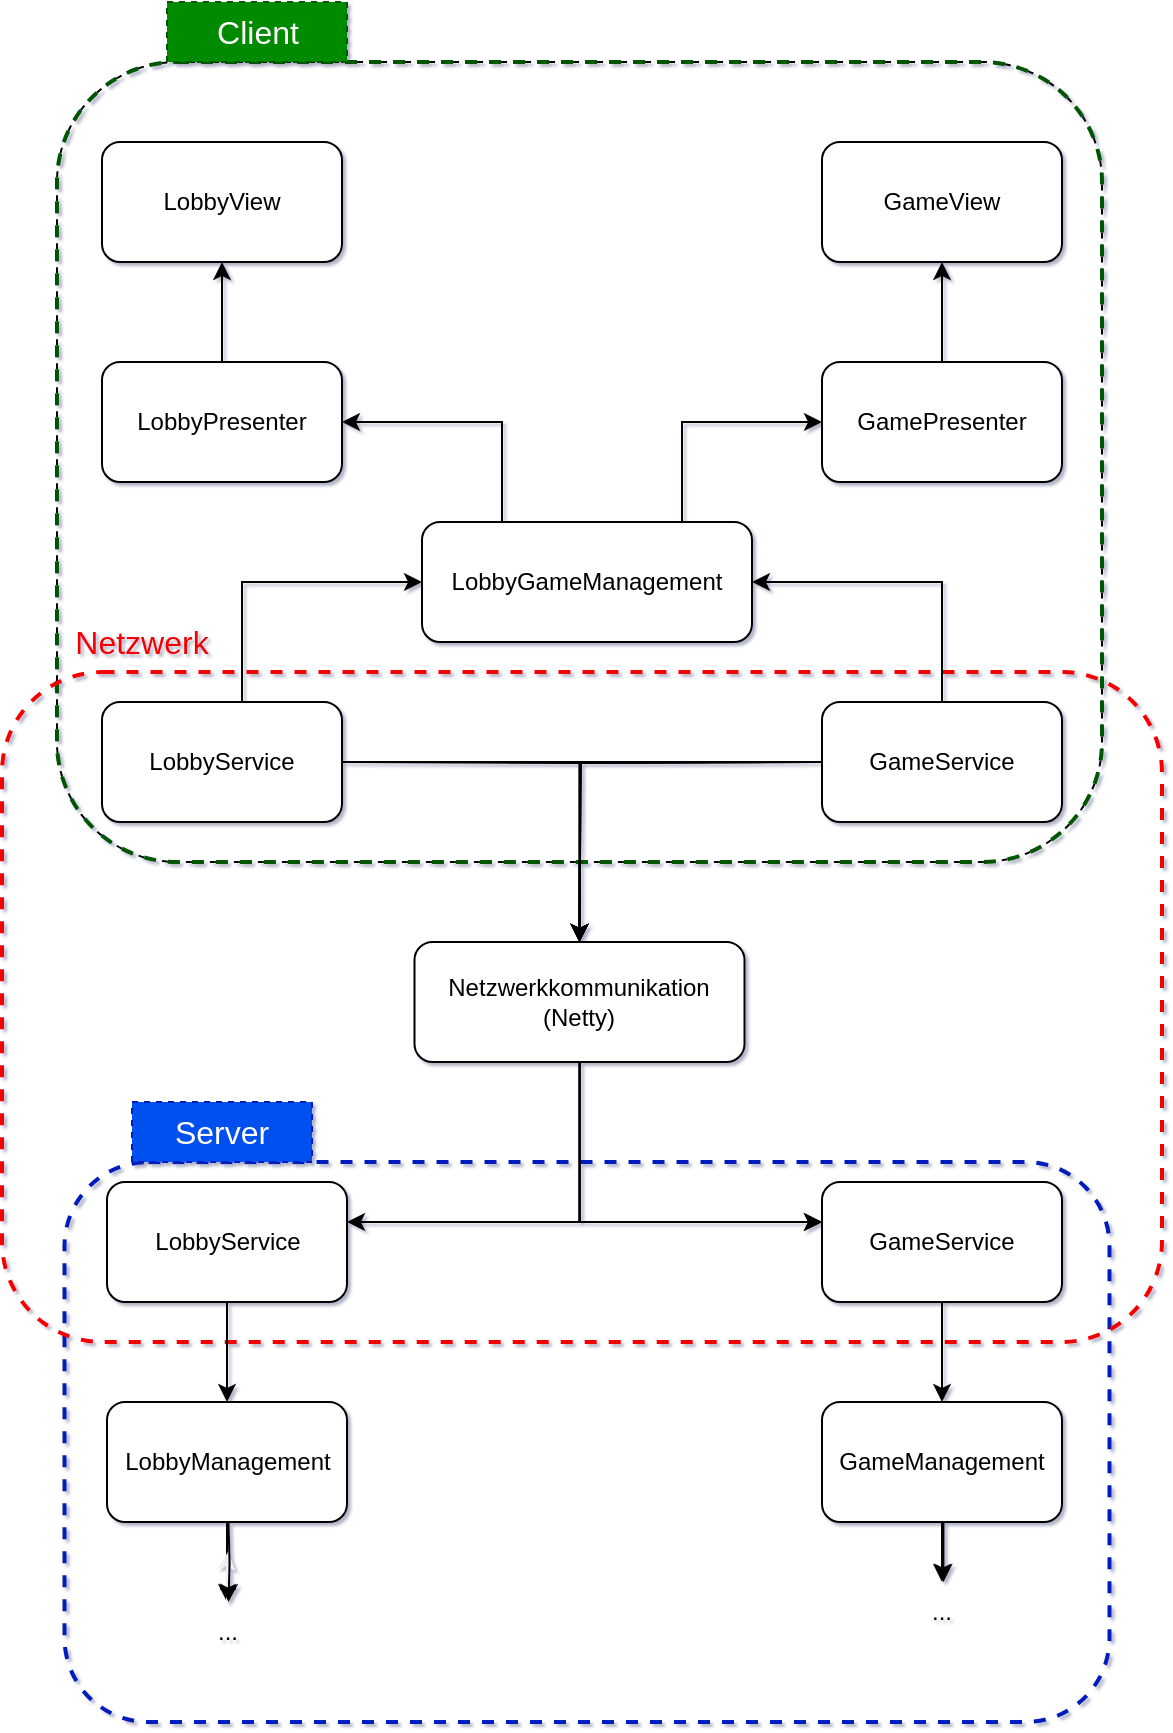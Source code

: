 <mxfile version="20.5.3" type="embed"><diagram id="Cefqmx0Oj_4-pc0AHTQd" name="ShowRegistrationScreen"><mxGraphModel dx="805" dy="500" grid="1" gridSize="10" guides="1" tooltips="1" connect="1" arrows="1" fold="1" page="1" pageScale="1" pageWidth="850" pageHeight="1100" background="#FFFFFF" math="0" shadow="1"><root><mxCell id="0"/><mxCell id="1" parent="0"/><mxCell id="158" value="" style="rounded=1;whiteSpace=wrap;html=1;fillColor=none;dashed=1;strokeColor=#000000;" vertex="1" parent="1"><mxGeometry x="67.5" y="50" width="522.5" height="400" as="geometry"/></mxCell><mxCell id="130" value="" style="rounded=1;whiteSpace=wrap;html=1;fillColor=none;dashed=1;strokeColor=#005700;fontColor=#ffffff;strokeWidth=2;" parent="1" vertex="1"><mxGeometry x="67.5" y="50" width="522.5" height="400" as="geometry"/></mxCell><mxCell id="131" value="" style="rounded=1;whiteSpace=wrap;html=1;fillColor=none;dashed=1;strokeColor=#001DBC;fontColor=#ffffff;strokeWidth=2;" parent="1" vertex="1"><mxGeometry x="71.25" y="600" width="522.5" height="280" as="geometry"/></mxCell><mxCell id="139" value="" style="rounded=1;whiteSpace=wrap;html=1;fillColor=none;dashed=1;fontColor=#ffffff;strokeColor=#F50000;strokeWidth=2;" parent="1" vertex="1"><mxGeometry x="40" y="355" width="580" height="335" as="geometry"/></mxCell><mxCell id="118" value="LobbyView" style="rounded=1;whiteSpace=wrap;html=1;" parent="1" vertex="1"><mxGeometry x="90" y="90" width="120" height="60" as="geometry"/></mxCell><mxCell id="119" value="GameView" style="rounded=1;whiteSpace=wrap;html=1;" parent="1" vertex="1"><mxGeometry x="450" y="90" width="120" height="60" as="geometry"/></mxCell><mxCell id="189" value="" style="edgeStyle=orthogonalEdgeStyle;rounded=0;orthogonalLoop=1;jettySize=auto;html=1;labelBackgroundColor=#000000;strokeColor=#000000;fontColor=#000000;" edge="1" parent="1" source="120" target="118"><mxGeometry relative="1" as="geometry"/></mxCell><mxCell id="120" value="LobbyPresenter" style="rounded=1;whiteSpace=wrap;html=1;" parent="1" vertex="1"><mxGeometry x="90" y="200" width="120" height="60" as="geometry"/></mxCell><mxCell id="190" value="" style="edgeStyle=orthogonalEdgeStyle;rounded=0;orthogonalLoop=1;jettySize=auto;html=1;labelBackgroundColor=#000000;strokeColor=#000000;fontColor=#000000;" edge="1" parent="1" source="121" target="119"><mxGeometry relative="1" as="geometry"/></mxCell><mxCell id="121" value="GamePresenter" style="rounded=1;whiteSpace=wrap;html=1;" parent="1" vertex="1"><mxGeometry x="450" y="200" width="120" height="60" as="geometry"/></mxCell><mxCell id="186" style="edgeStyle=orthogonalEdgeStyle;rounded=0;orthogonalLoop=1;jettySize=auto;html=1;entryX=1;entryY=0.5;entryDx=0;entryDy=0;labelBackgroundColor=#000000;strokeColor=#000000;fontColor=#000000;" edge="1" parent="1" source="122" target="120"><mxGeometry relative="1" as="geometry"><Array as="points"><mxPoint x="290" y="230"/></Array></mxGeometry></mxCell><mxCell id="187" style="edgeStyle=orthogonalEdgeStyle;rounded=0;orthogonalLoop=1;jettySize=auto;html=1;entryX=0;entryY=0.5;entryDx=0;entryDy=0;labelBackgroundColor=#000000;strokeColor=#000000;fontColor=#000000;" edge="1" parent="1" source="122" target="121"><mxGeometry relative="1" as="geometry"><Array as="points"><mxPoint x="380" y="230"/></Array></mxGeometry></mxCell><mxCell id="122" value="LobbyGameManagement" style="rounded=1;whiteSpace=wrap;html=1;" parent="1" vertex="1"><mxGeometry x="250" y="280" width="165" height="60" as="geometry"/></mxCell><mxCell id="145" style="edgeStyle=orthogonalEdgeStyle;rounded=0;orthogonalLoop=1;jettySize=auto;html=1;entryX=0.5;entryY=0;entryDx=0;entryDy=0;fontSize=16;fontColor=#F50000;startArrow=none;" parent="1" source="158" target="129" edge="1"><mxGeometry relative="1" as="geometry"/></mxCell><mxCell id="163" style="edgeStyle=orthogonalEdgeStyle;rounded=0;orthogonalLoop=1;jettySize=auto;html=1;entryX=0.5;entryY=0;entryDx=0;entryDy=0;fontColor=#000000;" edge="1" parent="1" source="123" target="129"><mxGeometry relative="1" as="geometry"/></mxCell><mxCell id="184" style="edgeStyle=orthogonalEdgeStyle;rounded=0;orthogonalLoop=1;jettySize=auto;html=1;entryX=0;entryY=0.5;entryDx=0;entryDy=0;labelBackgroundColor=#000000;strokeColor=#000000;fontColor=#000000;" edge="1" parent="1" source="123" target="122"><mxGeometry relative="1" as="geometry"><Array as="points"><mxPoint x="160" y="310"/></Array></mxGeometry></mxCell><mxCell id="123" value="LobbyService" style="rounded=1;whiteSpace=wrap;html=1;" parent="1" vertex="1"><mxGeometry x="90" y="370" width="120" height="60" as="geometry"/></mxCell><mxCell id="146" style="edgeStyle=orthogonalEdgeStyle;rounded=0;orthogonalLoop=1;jettySize=auto;html=1;entryX=0.5;entryY=0;entryDx=0;entryDy=0;fontSize=16;fontColor=#F50000;" parent="1" source="124" target="129" edge="1"><mxGeometry relative="1" as="geometry"/></mxCell><mxCell id="185" style="edgeStyle=orthogonalEdgeStyle;rounded=0;orthogonalLoop=1;jettySize=auto;html=1;entryX=1;entryY=0.5;entryDx=0;entryDy=0;labelBackgroundColor=#000000;strokeColor=#000000;fontColor=#000000;" edge="1" parent="1" source="124" target="122"><mxGeometry relative="1" as="geometry"><Array as="points"><mxPoint x="510" y="310"/></Array></mxGeometry></mxCell><mxCell id="124" value="GameService" style="rounded=1;whiteSpace=wrap;html=1;" parent="1" vertex="1"><mxGeometry x="450" y="370" width="120" height="60" as="geometry"/></mxCell><mxCell id="141" value="" style="edgeStyle=orthogonalEdgeStyle;rounded=0;orthogonalLoop=1;jettySize=auto;html=1;fontSize=16;fontColor=#F50000;strokeColor=#000000;" parent="1" source="125" target="128" edge="1"><mxGeometry relative="1" as="geometry"/></mxCell><mxCell id="125" value="LobbyService" style="rounded=1;whiteSpace=wrap;html=1;" parent="1" vertex="1"><mxGeometry x="92.5" y="610" width="120" height="60" as="geometry"/></mxCell><mxCell id="142" value="" style="edgeStyle=orthogonalEdgeStyle;rounded=0;orthogonalLoop=1;jettySize=auto;html=1;fontSize=16;fontColor=#F50000;strokeColor=#000000;" parent="1" source="126" target="127" edge="1"><mxGeometry relative="1" as="geometry"/></mxCell><mxCell id="126" value="GameService" style="rounded=1;whiteSpace=wrap;html=1;" parent="1" vertex="1"><mxGeometry x="450" y="610" width="120" height="60" as="geometry"/></mxCell><mxCell id="155" value="" style="edgeStyle=orthogonalEdgeStyle;rounded=0;orthogonalLoop=1;jettySize=auto;html=1;fontSize=16;fontColor=#F50000;" parent="1" source="127" target="136" edge="1"><mxGeometry relative="1" as="geometry"/></mxCell><mxCell id="127" value="GameManagement" style="rounded=1;whiteSpace=wrap;html=1;" parent="1" vertex="1"><mxGeometry x="450" y="720" width="120" height="60" as="geometry"/></mxCell><mxCell id="154" style="edgeStyle=orthogonalEdgeStyle;rounded=0;orthogonalLoop=1;jettySize=auto;html=1;fontSize=16;fontColor=#F50000;" parent="1" source="128" target="134" edge="1"><mxGeometry relative="1" as="geometry"/></mxCell><mxCell id="128" value="LobbyManagement" style="rounded=1;whiteSpace=wrap;html=1;" parent="1" vertex="1"><mxGeometry x="92.5" y="720" width="120" height="60" as="geometry"/></mxCell><mxCell id="143" style="edgeStyle=orthogonalEdgeStyle;rounded=0;orthogonalLoop=1;jettySize=auto;html=1;fontSize=16;fontColor=#000000;strokeColor=#000000;" parent="1" source="129" target="125" edge="1"><mxGeometry relative="1" as="geometry"><Array as="points"><mxPoint x="329" y="630"/></Array></mxGeometry></mxCell><mxCell id="144" style="edgeStyle=orthogonalEdgeStyle;rounded=0;orthogonalLoop=1;jettySize=auto;html=1;fontSize=16;fontColor=#F50000;" parent="1" source="129" target="126" edge="1"><mxGeometry relative="1" as="geometry"><mxPoint x="450" y="630" as="targetPoint"/><Array as="points"><mxPoint x="329" y="630"/></Array></mxGeometry></mxCell><mxCell id="129" value="Netzwerkkommunikation&lt;br&gt;(Netty)" style="rounded=1;whiteSpace=wrap;html=1;" parent="1" vertex="1"><mxGeometry x="246.25" y="490" width="165" height="60" as="geometry"/></mxCell><mxCell id="181" style="edgeStyle=orthogonalEdgeStyle;rounded=0;orthogonalLoop=1;jettySize=auto;html=1;exitX=0.5;exitY=0;exitDx=0;exitDy=0;labelBackgroundColor=#000000;strokeColor=#F0F0F0;fontColor=#000000;" edge="1" parent="1" source="134" target="180"><mxGeometry relative="1" as="geometry"/></mxCell><mxCell id="134" value="&lt;font color=&quot;#000000&quot;&gt;...&lt;/font&gt;" style="text;html=1;strokeColor=none;fillColor=none;align=center;verticalAlign=middle;whiteSpace=wrap;rounded=0;dashed=1;" parent="1" vertex="1"><mxGeometry x="122.5" y="820" width="60" height="30" as="geometry"/></mxCell><mxCell id="136" value="&lt;font color=&quot;#000000&quot;&gt;...&lt;/font&gt;" style="text;html=1;strokeColor=none;fillColor=none;align=center;verticalAlign=middle;whiteSpace=wrap;rounded=0;dashed=1;" parent="1" vertex="1"><mxGeometry x="480" y="810" width="60" height="30" as="geometry"/></mxCell><mxCell id="137" value="&lt;font style=&quot;font-size: 16px;&quot;&gt;Server&lt;/font&gt;" style="text;html=1;align=center;verticalAlign=middle;whiteSpace=wrap;rounded=0;dashed=1;fontColor=#ffffff;fillColor=#0050ef;strokeColor=#001DBC;" parent="1" vertex="1"><mxGeometry x="105" y="570" width="90" height="30" as="geometry"/></mxCell><mxCell id="138" value="&lt;font style=&quot;font-size: 16px;&quot;&gt;Client&lt;/font&gt;" style="text;html=1;strokeColor=#005700;fillColor=#008a00;align=center;verticalAlign=middle;whiteSpace=wrap;rounded=0;dashed=1;fontColor=#ffffff;" parent="1" vertex="1"><mxGeometry x="122.5" y="20" width="90" height="30" as="geometry"/></mxCell><mxCell id="140" value="&lt;font color=&quot;#f50000&quot;&gt;Netzwerk&lt;/font&gt;" style="text;html=1;strokeColor=none;fillColor=none;align=center;verticalAlign=middle;whiteSpace=wrap;rounded=0;dashed=1;fontSize=16;" parent="1" vertex="1"><mxGeometry x="80" y="325" width="60" height="30" as="geometry"/></mxCell><mxCell id="161" style="edgeStyle=orthogonalEdgeStyle;rounded=0;orthogonalLoop=1;jettySize=auto;html=1;entryX=0.5;entryY=0;entryDx=0;entryDy=0;fontSize=16;fontColor=#F50000;" edge="1" parent="1"><mxGeometry relative="1" as="geometry"><mxPoint x="450" y="400" as="sourcePoint"/><mxPoint x="328.75" y="490" as="targetPoint"/></mxGeometry></mxCell><mxCell id="164" style="edgeStyle=orthogonalEdgeStyle;rounded=0;orthogonalLoop=1;jettySize=auto;html=1;entryX=0.5;entryY=0;entryDx=0;entryDy=0;fontSize=16;fontColor=#000000;strokeColor=#000000;" edge="1" parent="1"><mxGeometry relative="1" as="geometry"><mxPoint x="450" y="400" as="sourcePoint"/><mxPoint x="328.75" y="490" as="targetPoint"/></mxGeometry></mxCell><mxCell id="165" style="edgeStyle=orthogonalEdgeStyle;rounded=0;orthogonalLoop=1;jettySize=auto;html=1;entryX=0.5;entryY=0;entryDx=0;entryDy=0;fontColor=#000000;strokeColor=#000000;" edge="1" parent="1"><mxGeometry relative="1" as="geometry"><mxPoint x="210" y="400" as="sourcePoint"/><mxPoint x="328.75" y="490" as="targetPoint"/></mxGeometry></mxCell><mxCell id="170" style="edgeStyle=orthogonalEdgeStyle;rounded=0;orthogonalLoop=1;jettySize=auto;html=1;fontSize=16;fontColor=#000000;strokeColor=#000000;" edge="1" parent="1"><mxGeometry relative="1" as="geometry"><mxPoint x="450" y="630" as="targetPoint"/><Array as="points"><mxPoint x="329" y="630"/></Array><mxPoint x="328.8" y="550" as="sourcePoint"/></mxGeometry></mxCell><mxCell id="180" value="..." style="text;html=1;strokeColor=none;fillColor=none;align=center;verticalAlign=middle;whiteSpace=wrap;rounded=0;dashed=1;fontColor=#000000;" vertex="1" parent="1"><mxGeometry x="123" y="795" width="60" height="30" as="geometry"/></mxCell><mxCell id="182" style="edgeStyle=orthogonalEdgeStyle;rounded=0;orthogonalLoop=1;jettySize=auto;html=1;fontSize=16;fontColor=#F50000;strokeColor=#000000;" edge="1" parent="1"><mxGeometry relative="1" as="geometry"><mxPoint x="153.25" y="780" as="sourcePoint"/><mxPoint x="153.25" y="820" as="targetPoint"/></mxGeometry></mxCell><mxCell id="183" value="" style="edgeStyle=orthogonalEdgeStyle;rounded=0;orthogonalLoop=1;jettySize=auto;html=1;fontSize=16;fontColor=#F50000;strokeColor=#000000;" edge="1" parent="1"><mxGeometry relative="1" as="geometry"><mxPoint x="510.75" y="780" as="sourcePoint"/><mxPoint x="510.75" y="810" as="targetPoint"/></mxGeometry></mxCell></root></mxGraphModel></diagram></mxfile>
